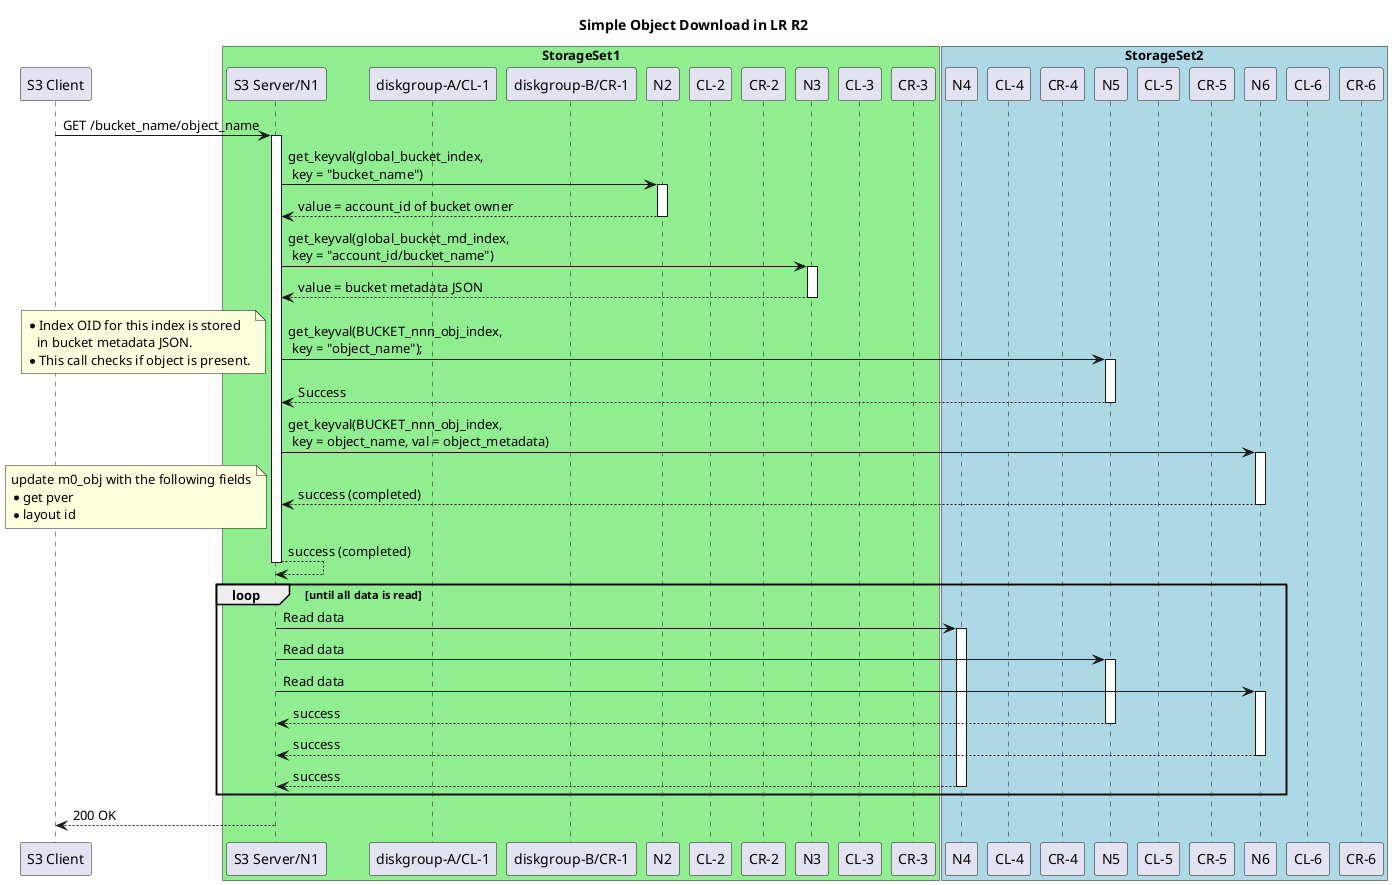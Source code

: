 @startuml

title Simple Object Download in LR R2

participant "S3 Client" as client
box "StorageSet1" #LightGreen
participant "S3 Server/N1" as N1
participant "diskgroup-A/CL-1" as CL_1
participant "diskgroup-B/CR-1" as CR_1
participant "N2" as N2
participant "CL-2" as CL_2
participant "CR-2" as CR_2
participant "N3" as N3
participant "CL-3" as CL_3
participant "CR-3" as CR_3
end box
box "StorageSet2" #LightBlue
participant "N4" as N4
participant "CL-4" as CL_4
participant "CR-4" as CR_4
participant "N5" as N5
participant "CL-5" as CL_5
participant "CR-5" as CR_5
participant "N6" as N6
participant "CL-6" as CL_6
participant "CR-6" as CR_6
end box


autoactivate on

client -> N1: GET /bucket_name/object_name

N1 -> N2: get_keyval(global_bucket_index,\n key = "bucket_name")
N2 --> N1: value = account_id of bucket owner

N1 -> N3: get_keyval(global_bucket_md_index,\n key = "account_id/bucket_name")
N3 --> N1: value = bucket metadata JSON

N1 -> N5: get_keyval(BUCKET_nnn_obj_index,\n key = "object_name");
note left
   * Index OID for this index is stored
      in bucket metadata JSON.
   * This call checks if object is present.
end note
N5 --> N1: Success

N1 -> N6: get_keyval(BUCKET_nnn_obj_index,\n key = object_name, val = object_metadata)
N6 --> N1: success (completed)

note left
  update m0_obj with the following fields
  * get pver
  * layout id
end note
N1 --> N1: success (completed)

loop until all data is read
  N1 -> N4: Read data
  N1 -> N5: Read data
  N1 -> N6: Read data

  N5 --> N1: success
  N6 --> N1: success
  N4 --> N1: success
end

N1 --> client: 200 OK

@enduml
